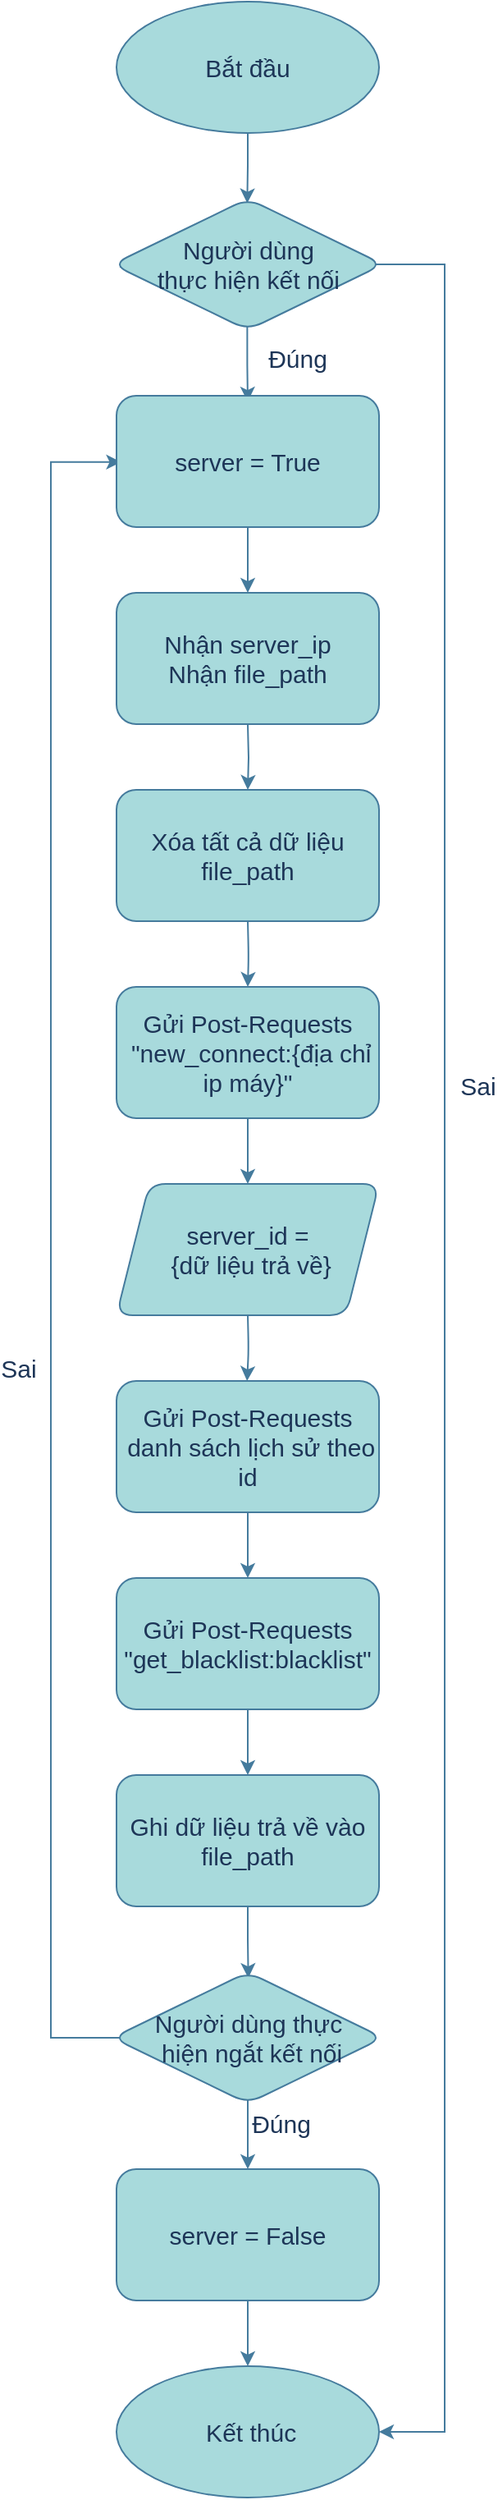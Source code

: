 <mxfile version="22.1.17" type="github">
  <diagram name="Trang-1" id="ER4wUnBnk97Xg_GWKOxj">
    <mxGraphModel dx="441" dy="1476" grid="1" gridSize="10" guides="1" tooltips="1" connect="1" arrows="1" fold="1" page="1" pageScale="1" pageWidth="827" pageHeight="1169" math="0" shadow="0">
      <root>
        <mxCell id="0" />
        <mxCell id="1" parent="0" />
        <mxCell id="s5Z9yiFXvZ2uZ-HgDR5P-3" style="edgeStyle=orthogonalEdgeStyle;rounded=0;orthogonalLoop=1;jettySize=auto;html=1;exitX=0.5;exitY=1;exitDx=0;exitDy=0;labelBackgroundColor=none;strokeColor=#457B9D;fontColor=default;entryX=0.498;entryY=0.035;entryDx=0;entryDy=0;entryPerimeter=0;fontSize=15;" parent="1" source="Ut0xZS67pPm9S65PYU5N-2" target="UqTQKJ_4IadXjokfk2YP-3" edge="1">
          <mxGeometry relative="1" as="geometry">
            <mxPoint x="360.0" y="80.0" as="targetPoint" />
          </mxGeometry>
        </mxCell>
        <mxCell id="Ut0xZS67pPm9S65PYU5N-2" value="Bắt đầu" style="ellipse;whiteSpace=wrap;html=1;labelBackgroundColor=none;fillColor=#A8DADC;strokeColor=#457B9D;fontColor=#1D3557;rounded=1;fontSize=15;" parent="1" vertex="1">
          <mxGeometry x="280" y="-40" width="160" height="80" as="geometry" />
        </mxCell>
        <mxCell id="Ut0xZS67pPm9S65PYU5N-5" style="edgeStyle=orthogonalEdgeStyle;rounded=1;orthogonalLoop=1;jettySize=auto;html=1;exitX=0.5;exitY=1;exitDx=0;exitDy=0;entryX=0.5;entryY=0;entryDx=0;entryDy=0;labelBackgroundColor=none;strokeColor=#457B9D;fontColor=default;fontSize=15;" parent="1" source="Ut0xZS67pPm9S65PYU5N-6" edge="1">
          <mxGeometry relative="1" as="geometry">
            <mxPoint x="360" y="680" as="targetPoint" />
          </mxGeometry>
        </mxCell>
        <mxCell id="Ut0xZS67pPm9S65PYU5N-6" value="Gửi Post-Requests&lt;br style=&quot;font-size: 15px;&quot;&gt;&amp;nbsp;&quot;new_connect:{địa chỉ ip máy}&quot;" style="rounded=1;whiteSpace=wrap;html=1;labelBackgroundColor=none;fillColor=#A8DADC;strokeColor=#457B9D;fontColor=#1D3557;fontSize=15;" parent="1" vertex="1">
          <mxGeometry x="280" y="560" width="160" height="80" as="geometry" />
        </mxCell>
        <mxCell id="Ut0xZS67pPm9S65PYU5N-38" style="edgeStyle=orthogonalEdgeStyle;rounded=1;orthogonalLoop=1;jettySize=auto;html=1;entryX=0.5;entryY=0;entryDx=0;entryDy=0;labelBackgroundColor=none;strokeColor=#457B9D;fontColor=default;exitX=0.5;exitY=0.035;exitDx=0;exitDy=0;exitPerimeter=0;fontSize=15;" parent="1" edge="1">
          <mxGeometry relative="1" as="geometry">
            <mxPoint x="360" y="320" as="targetPoint" />
            <mxPoint x="360" y="202.8" as="sourcePoint" />
          </mxGeometry>
        </mxCell>
        <mxCell id="Ut0xZS67pPm9S65PYU5N-12" style="edgeStyle=orthogonalEdgeStyle;rounded=1;orthogonalLoop=1;jettySize=auto;html=1;exitX=0.5;exitY=1;exitDx=0;exitDy=0;labelBackgroundColor=none;strokeColor=#457B9D;fontColor=default;fontSize=15;" parent="1" edge="1">
          <mxGeometry relative="1" as="geometry">
            <mxPoint x="359.579" y="800" as="targetPoint" />
            <mxPoint x="360" y="760" as="sourcePoint" />
          </mxGeometry>
        </mxCell>
        <mxCell id="Ut0xZS67pPm9S65PYU5N-26" style="edgeStyle=orthogonalEdgeStyle;rounded=1;orthogonalLoop=1;jettySize=auto;html=1;entryX=0.5;entryY=0;entryDx=0;entryDy=0;labelBackgroundColor=none;strokeColor=#457B9D;fontColor=default;fontSize=15;" parent="1" source="Ut0xZS67pPm9S65PYU5N-15" target="Ut0xZS67pPm9S65PYU5N-25" edge="1">
          <mxGeometry relative="1" as="geometry" />
        </mxCell>
        <mxCell id="Ut0xZS67pPm9S65PYU5N-15" value="Gửi Post-Requests&lt;br style=&quot;font-size: 15px;&quot;&gt;&amp;nbsp;danh sách lịch sử theo id" style="rounded=1;whiteSpace=wrap;html=1;labelBackgroundColor=none;fillColor=#A8DADC;strokeColor=#457B9D;fontColor=#1D3557;fontSize=15;" parent="1" vertex="1">
          <mxGeometry x="280" y="800" width="160" height="80" as="geometry" />
        </mxCell>
        <mxCell id="Ut0xZS67pPm9S65PYU5N-16" value="&amp;nbsp;Kết thúc" style="ellipse;whiteSpace=wrap;html=1;labelBackgroundColor=none;fillColor=#A8DADC;strokeColor=#457B9D;fontColor=#1D3557;rounded=1;fontSize=15;" parent="1" vertex="1">
          <mxGeometry x="280" y="1400" width="160" height="80" as="geometry" />
        </mxCell>
        <mxCell id="Ut0xZS67pPm9S65PYU5N-37" style="edgeStyle=orthogonalEdgeStyle;rounded=1;orthogonalLoop=1;jettySize=auto;html=1;exitX=0.5;exitY=1;exitDx=0;exitDy=0;labelBackgroundColor=none;strokeColor=#457B9D;fontColor=default;fontSize=15;" parent="1" target="Ut0xZS67pPm9S65PYU5N-6" edge="1">
          <mxGeometry relative="1" as="geometry">
            <mxPoint x="360" y="520" as="sourcePoint" />
          </mxGeometry>
        </mxCell>
        <mxCell id="Ut0xZS67pPm9S65PYU5N-24" value="server_id =&lt;br style=&quot;font-size: 15px;&quot;&gt;&amp;nbsp;{dữ liệu trả về}" style="shape=parallelogram;perimeter=parallelogramPerimeter;whiteSpace=wrap;html=1;fixedSize=1;labelBackgroundColor=none;fillColor=#A8DADC;strokeColor=#457B9D;fontColor=#1D3557;rounded=1;fontSize=15;" parent="1" vertex="1">
          <mxGeometry x="280" y="680" width="160" height="80" as="geometry" />
        </mxCell>
        <mxCell id="Ut0xZS67pPm9S65PYU5N-29" style="edgeStyle=orthogonalEdgeStyle;rounded=1;orthogonalLoop=1;jettySize=auto;html=1;exitX=0.5;exitY=1;exitDx=0;exitDy=0;entryX=0.5;entryY=0;entryDx=0;entryDy=0;labelBackgroundColor=none;strokeColor=#457B9D;fontColor=default;fontSize=15;" parent="1" source="Ut0xZS67pPm9S65PYU5N-25" target="Ut0xZS67pPm9S65PYU5N-28" edge="1">
          <mxGeometry relative="1" as="geometry" />
        </mxCell>
        <mxCell id="Ut0xZS67pPm9S65PYU5N-25" value="Gửi Post-Requests&lt;br style=&quot;font-size: 15px;&quot;&gt;&quot;get_blacklist:blacklist&quot;" style="rounded=1;whiteSpace=wrap;html=1;labelBackgroundColor=none;fillColor=#A8DADC;strokeColor=#457B9D;fontColor=#1D3557;fontSize=15;" parent="1" vertex="1">
          <mxGeometry x="280" y="920" width="160" height="80" as="geometry" />
        </mxCell>
        <mxCell id="s5Z9yiFXvZ2uZ-HgDR5P-8" style="edgeStyle=orthogonalEdgeStyle;rounded=0;orthogonalLoop=1;jettySize=auto;html=1;exitX=0.5;exitY=1;exitDx=0;exitDy=0;labelBackgroundColor=none;strokeColor=#457B9D;fontColor=default;entryX=0.502;entryY=0.045;entryDx=0;entryDy=0;entryPerimeter=0;fontSize=15;" parent="1" source="Ut0xZS67pPm9S65PYU5N-28" target="UqTQKJ_4IadXjokfk2YP-6" edge="1">
          <mxGeometry relative="1" as="geometry">
            <mxPoint x="360" y="1160" as="targetPoint" />
          </mxGeometry>
        </mxCell>
        <mxCell id="Ut0xZS67pPm9S65PYU5N-28" value="Ghi dữ liệu trả về vào file_path" style="rounded=1;whiteSpace=wrap;html=1;labelBackgroundColor=none;fillColor=#A8DADC;strokeColor=#457B9D;fontColor=#1D3557;fontSize=15;" parent="1" vertex="1">
          <mxGeometry x="280" y="1040" width="160" height="80" as="geometry" />
        </mxCell>
        <mxCell id="Ut0xZS67pPm9S65PYU5N-36" style="edgeStyle=orthogonalEdgeStyle;rounded=1;orthogonalLoop=1;jettySize=auto;html=1;exitX=0.5;exitY=1;exitDx=0;exitDy=0;entryX=0.5;entryY=0;entryDx=0;entryDy=0;labelBackgroundColor=none;strokeColor=#457B9D;fontColor=default;fontSize=15;" parent="1" edge="1">
          <mxGeometry relative="1" as="geometry">
            <mxPoint x="360" y="400" as="sourcePoint" />
            <mxPoint x="360" y="440" as="targetPoint" />
          </mxGeometry>
        </mxCell>
        <mxCell id="Ut0xZS67pPm9S65PYU5N-45" value="Nhận server_ip&lt;br style=&quot;font-size: 15px;&quot;&gt;Nhận file_path" style="rounded=1;whiteSpace=wrap;html=1;labelBackgroundColor=none;fillColor=#A8DADC;strokeColor=#457B9D;fontColor=#1D3557;fontSize=15;" parent="1" vertex="1">
          <mxGeometry x="280" y="320" width="160" height="80" as="geometry" />
        </mxCell>
        <mxCell id="Ut0xZS67pPm9S65PYU5N-46" value="Xóa tất cả dữ liệu file_path" style="rounded=1;whiteSpace=wrap;html=1;labelBackgroundColor=none;fillColor=#A8DADC;strokeColor=#457B9D;fontColor=#1D3557;fontSize=15;" parent="1" vertex="1">
          <mxGeometry x="280" y="440" width="160" height="80" as="geometry" />
        </mxCell>
        <mxCell id="s5Z9yiFXvZ2uZ-HgDR5P-4" style="edgeStyle=orthogonalEdgeStyle;rounded=0;orthogonalLoop=1;jettySize=auto;html=1;exitX=0.498;exitY=0.05;exitDx=0;exitDy=0;entryX=0.5;entryY=0.045;entryDx=0;entryDy=0;labelBackgroundColor=none;strokeColor=#457B9D;fontColor=default;exitPerimeter=0;entryPerimeter=0;fontSize=15;" parent="1" source="UqTQKJ_4IadXjokfk2YP-3" edge="1">
          <mxGeometry relative="1" as="geometry">
            <mxPoint x="360.0" y="160.0" as="sourcePoint" />
            <mxPoint x="360" y="203.6" as="targetPoint" />
          </mxGeometry>
        </mxCell>
        <mxCell id="s5Z9yiFXvZ2uZ-HgDR5P-15" value="Đúng" style="edgeLabel;html=1;align=center;verticalAlign=middle;resizable=0;points=[];labelBackgroundColor=none;fontColor=#1D3557;fontSize=15;" parent="s5Z9yiFXvZ2uZ-HgDR5P-4" vertex="1" connectable="0">
          <mxGeometry x="-0.25" relative="1" as="geometry">
            <mxPoint x="20" y="5" as="offset" />
          </mxGeometry>
        </mxCell>
        <mxCell id="UqTQKJ_4IadXjokfk2YP-10" value="Đúng" style="edgeLabel;html=1;align=center;verticalAlign=middle;resizable=0;points=[];fontColor=#1D3557;labelBackgroundColor=none;fontSize=15;" vertex="1" connectable="0" parent="s5Z9yiFXvZ2uZ-HgDR5P-4">
          <mxGeometry x="0.544" y="-1" relative="1" as="geometry">
            <mxPoint x="31" as="offset" />
          </mxGeometry>
        </mxCell>
        <mxCell id="s5Z9yiFXvZ2uZ-HgDR5P-7" style="edgeStyle=orthogonalEdgeStyle;rounded=0;orthogonalLoop=1;jettySize=auto;html=1;entryX=1;entryY=0.5;entryDx=0;entryDy=0;labelBackgroundColor=none;strokeColor=#457B9D;fontColor=default;exitX=0.03;exitY=0.525;exitDx=0;exitDy=0;exitPerimeter=0;fontSize=15;" parent="1" source="UqTQKJ_4IadXjokfk2YP-3" target="Ut0xZS67pPm9S65PYU5N-16" edge="1">
          <mxGeometry relative="1" as="geometry">
            <Array as="points">
              <mxPoint x="283" y="120" />
              <mxPoint x="480" y="120" />
              <mxPoint x="480" y="1440" />
            </Array>
            <mxPoint x="440.0" y="120.0" as="sourcePoint" />
          </mxGeometry>
        </mxCell>
        <mxCell id="s5Z9yiFXvZ2uZ-HgDR5P-16" value="Sai" style="edgeLabel;html=1;align=center;verticalAlign=middle;resizable=0;points=[];labelBackgroundColor=none;fontColor=#1D3557;fontSize=15;" parent="s5Z9yiFXvZ2uZ-HgDR5P-7" vertex="1" connectable="0">
          <mxGeometry x="-0.259" y="3" relative="1" as="geometry">
            <mxPoint x="17" y="121" as="offset" />
          </mxGeometry>
        </mxCell>
        <mxCell id="s5Z9yiFXvZ2uZ-HgDR5P-11" style="edgeStyle=orthogonalEdgeStyle;rounded=0;orthogonalLoop=1;jettySize=auto;html=1;exitX=0.965;exitY=0.52;exitDx=0;exitDy=0;labelBackgroundColor=none;strokeColor=#457B9D;fontColor=default;entryX=0.032;entryY=0.505;entryDx=0;entryDy=0;entryPerimeter=0;exitPerimeter=0;fontSize=15;" parent="1" source="UqTQKJ_4IadXjokfk2YP-6" edge="1">
          <mxGeometry relative="1" as="geometry">
            <Array as="points">
              <mxPoint x="437" y="1200" />
              <mxPoint x="240" y="1200" />
              <mxPoint x="240" y="240" />
            </Array>
            <mxPoint x="280" y="1200" as="sourcePoint" />
            <mxPoint x="282.78" y="240.4" as="targetPoint" />
          </mxGeometry>
        </mxCell>
        <mxCell id="s5Z9yiFXvZ2uZ-HgDR5P-19" value="Sai" style="edgeLabel;html=1;align=center;verticalAlign=middle;resizable=0;points=[];labelBackgroundColor=none;fontColor=#1D3557;fontSize=15;" parent="s5Z9yiFXvZ2uZ-HgDR5P-11" vertex="1" connectable="0">
          <mxGeometry x="0.075" y="2" relative="1" as="geometry">
            <mxPoint x="-18" y="39" as="offset" />
          </mxGeometry>
        </mxCell>
        <mxCell id="s5Z9yiFXvZ2uZ-HgDR5P-14" style="edgeStyle=orthogonalEdgeStyle;rounded=0;orthogonalLoop=1;jettySize=auto;html=1;exitX=0.5;exitY=1;exitDx=0;exitDy=0;entryX=0.5;entryY=0;entryDx=0;entryDy=0;labelBackgroundColor=none;strokeColor=#457B9D;fontColor=default;fontSize=15;" parent="1" source="s5Z9yiFXvZ2uZ-HgDR5P-12" target="Ut0xZS67pPm9S65PYU5N-16" edge="1">
          <mxGeometry relative="1" as="geometry" />
        </mxCell>
        <mxCell id="s5Z9yiFXvZ2uZ-HgDR5P-12" value="server = False" style="rounded=1;whiteSpace=wrap;html=1;labelBackgroundColor=none;fillColor=#A8DADC;strokeColor=#457B9D;fontColor=#1D3557;fontSize=15;" parent="1" vertex="1">
          <mxGeometry x="280" y="1280" width="160" height="80" as="geometry" />
        </mxCell>
        <mxCell id="UqTQKJ_4IadXjokfk2YP-3" value="&lt;font style=&quot;font-size: 15px;&quot;&gt;Người dùng &lt;br style=&quot;font-size: 15px;&quot;&gt;thực&amp;nbsp;hiện&amp;nbsp;kết nối&lt;/font&gt;" style="rhombus;whiteSpace=wrap;html=1;labelBackgroundColor=none;fillColor=#A8DADC;strokeColor=#457B9D;fontColor=#1D3557;rounded=1;fontSize=15;" vertex="1" parent="1">
          <mxGeometry x="277.5" y="80" width="165" height="80" as="geometry" />
        </mxCell>
        <mxCell id="UqTQKJ_4IadXjokfk2YP-7" style="edgeStyle=orthogonalEdgeStyle;rounded=0;orthogonalLoop=1;jettySize=auto;html=1;exitX=0.5;exitY=0.05;exitDx=0;exitDy=0;entryX=0.5;entryY=0;entryDx=0;entryDy=0;strokeColor=#457B9D;fontColor=default;fillColor=#A8DADC;exitPerimeter=0;fontSize=15;labelBackgroundColor=none;" edge="1" parent="1" source="UqTQKJ_4IadXjokfk2YP-6" target="s5Z9yiFXvZ2uZ-HgDR5P-12">
          <mxGeometry relative="1" as="geometry" />
        </mxCell>
        <mxCell id="UqTQKJ_4IadXjokfk2YP-9" value="Đúng" style="edgeLabel;html=1;align=center;verticalAlign=middle;resizable=0;points=[];fontColor=#1D3557;labelBackgroundColor=none;fontSize=15;" vertex="1" connectable="0" parent="UqTQKJ_4IadXjokfk2YP-7">
          <mxGeometry x="0.507" y="-2" relative="1" as="geometry">
            <mxPoint x="22" as="offset" />
          </mxGeometry>
        </mxCell>
        <mxCell id="UqTQKJ_4IadXjokfk2YP-6" value="&lt;font style=&quot;font-size: 15px;&quot;&gt;Người dùng thực&lt;br style=&quot;font-size: 15px;&quot;&gt;&amp;nbsp;hiện ngắt kết nối&lt;/font&gt;" style="rhombus;whiteSpace=wrap;html=1;labelBackgroundColor=none;fillColor=#A8DADC;strokeColor=#457B9D;fontColor=#1D3557;rounded=1;fontSize=15;" vertex="1" parent="1">
          <mxGeometry x="277.5" y="1160" width="165" height="80" as="geometry" />
        </mxCell>
        <mxCell id="UqTQKJ_4IadXjokfk2YP-12" value="server = True" style="rounded=1;whiteSpace=wrap;html=1;labelBackgroundColor=none;fillColor=#A8DADC;strokeColor=#457B9D;fontColor=#1D3557;fontSize=15;" vertex="1" parent="1">
          <mxGeometry x="280" y="200" width="160" height="80" as="geometry" />
        </mxCell>
      </root>
    </mxGraphModel>
  </diagram>
</mxfile>

